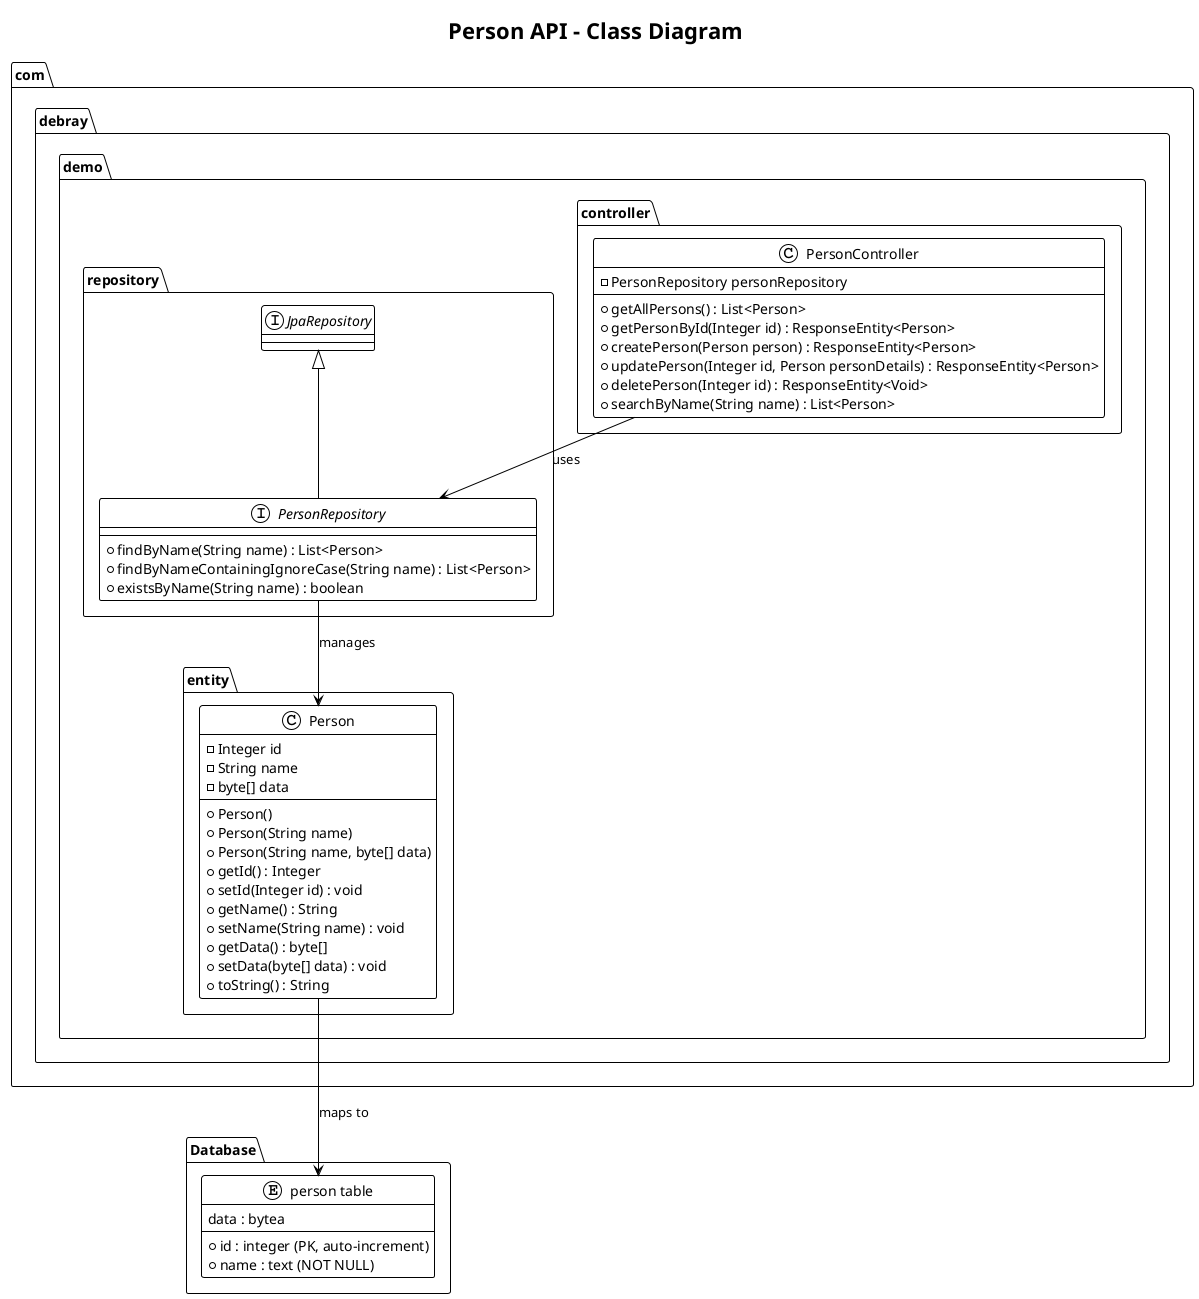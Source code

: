 @startuml class-diagram
!theme plain
title Person API - Class Diagram

package "com.debray.demo.controller" {
    class PersonController {
        - PersonRepository personRepository
        --
        + getAllPersons() : List<Person>
        + getPersonById(Integer id) : ResponseEntity<Person>
        + createPerson(Person person) : ResponseEntity<Person>
        + updatePerson(Integer id, Person personDetails) : ResponseEntity<Person>
        + deletePerson(Integer id) : ResponseEntity<Void>
        + searchByName(String name) : List<Person>
    }
}

package "com.debray.demo.repository" {
    interface PersonRepository extends JpaRepository {
        + findByName(String name) : List<Person>
        + findByNameContainingIgnoreCase(String name) : List<Person>
        + existsByName(String name) : boolean
    }
}

package "com.debray.demo.entity" {
    class Person {
        - Integer id
        - String name
        - byte[] data
        --
        + Person()
        + Person(String name)
        + Person(String name, byte[] data)
        + getId() : Integer
        + setId(Integer id) : void
        + getName() : String
        + setName(String name) : void
        + getData() : byte[]
        + setData(byte[] data) : void
        + toString() : String
    }
}

package "Database" {
    entity "person table" as PersonTable {
        * id : integer (PK, auto-increment)
        * name : text (NOT NULL)
        data : bytea
    }
}

PersonController --> PersonRepository : uses
PersonRepository --> Person : manages
Person --> PersonTable : maps to

@enduml
